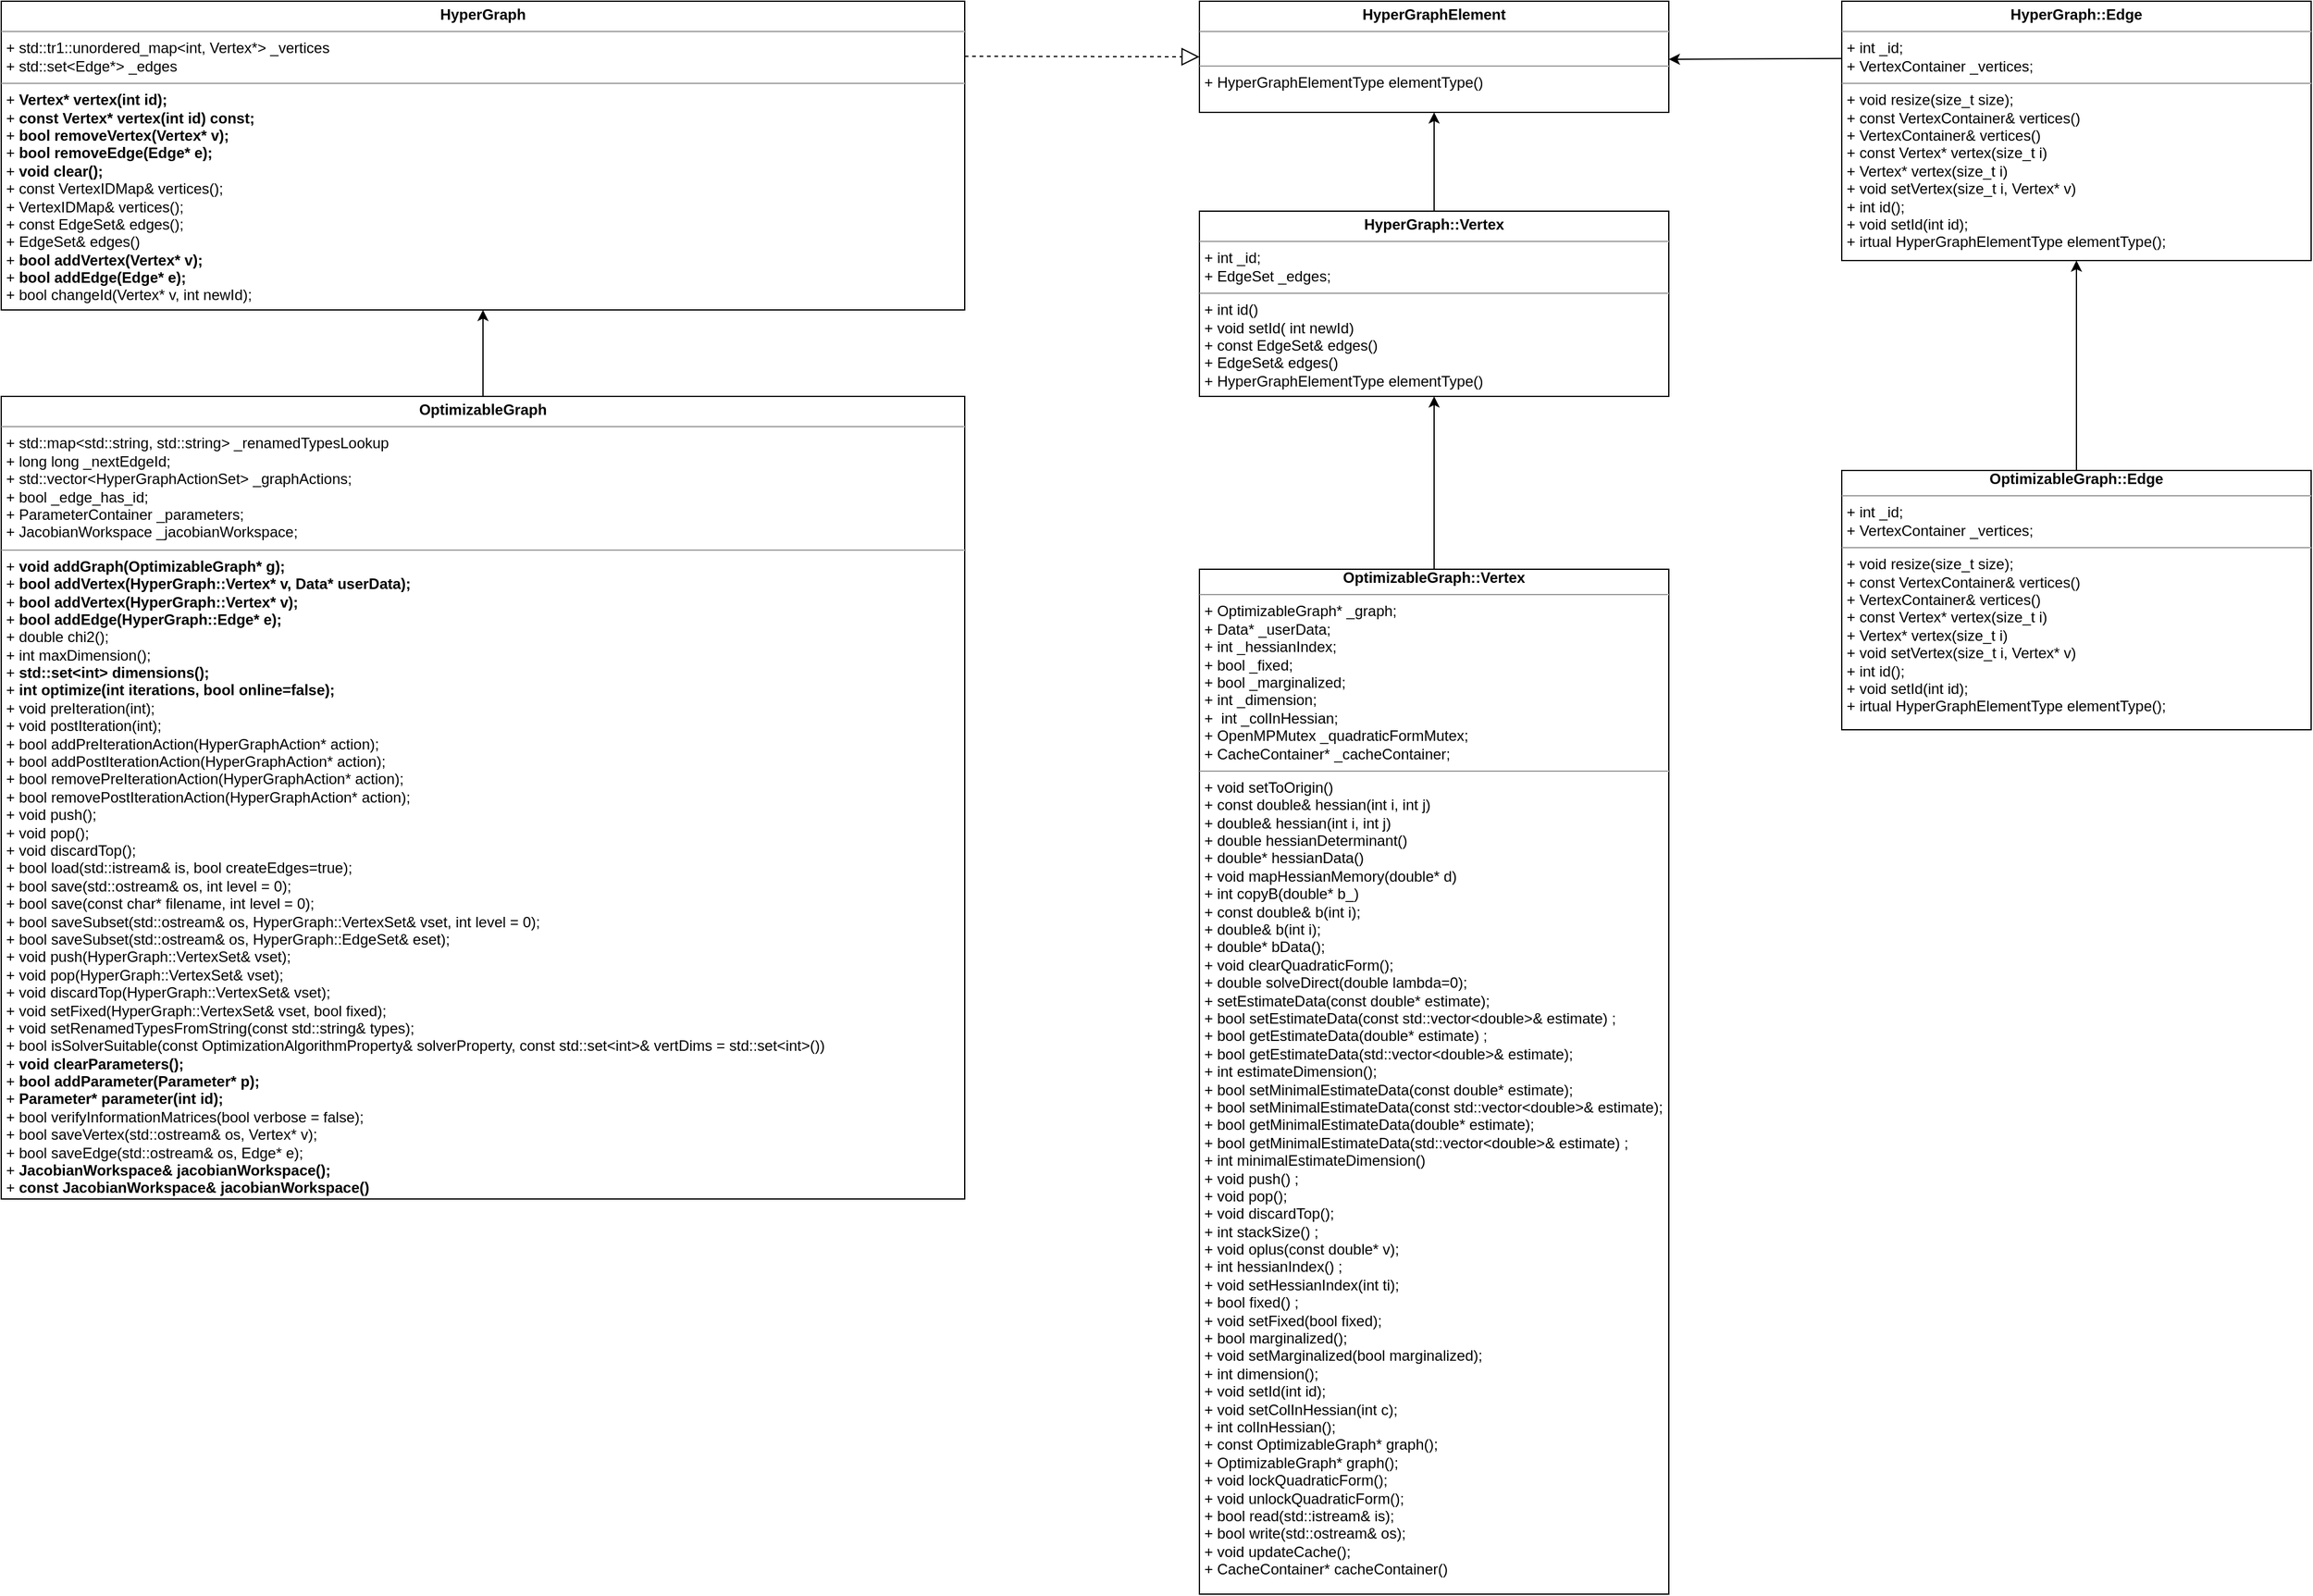 <mxfile version="20.2.8" type="github"><diagram id="vCyl3flhx0FGQmGOCz_-" name="第 1 页"><mxGraphModel dx="5512" dy="1905" grid="1" gridSize="10" guides="1" tooltips="1" connect="1" arrows="1" fold="1" page="1" pageScale="1" pageWidth="827" pageHeight="1169" math="0" shadow="0"><root><mxCell id="0"/><mxCell id="1" parent="0"/><mxCell id="p4xIbPc_0ySFTi9KXJvR-1" value="&lt;p style=&quot;margin:0px;margin-top:4px;text-align:center;&quot;&gt;&lt;b&gt;HyperGraph&lt;/b&gt;&lt;br&gt;&lt;/p&gt;&lt;hr size=&quot;1&quot;&gt;&lt;p style=&quot;margin:0px;margin-left:4px;&quot;&gt;+ std::tr1::unordered_map&amp;lt;int, Vertex*&amp;gt; _vertices&amp;nbsp;&lt;/p&gt;&lt;p style=&quot;margin:0px;margin-left:4px;&quot;&gt;+ std::set&amp;lt;Edge*&amp;gt; _edges&lt;/p&gt;&lt;hr size=&quot;1&quot;&gt;&lt;p style=&quot;margin:0px;margin-left:4px;&quot;&gt;+&amp;nbsp;&lt;b&gt;Vertex* vertex(int id);&lt;/b&gt;&lt;/p&gt;&lt;p style=&quot;margin:0px;margin-left:4px;&quot;&gt;+&amp;nbsp;&lt;b&gt;const Vertex* vertex(int id) const;&lt;/b&gt;&lt;/p&gt;&lt;p style=&quot;margin:0px;margin-left:4px;&quot;&gt;+&amp;nbsp;&lt;b&gt;bool removeVertex(Vertex* v);&lt;/b&gt;&lt;/p&gt;&lt;p style=&quot;margin:0px;margin-left:4px;&quot;&gt;+&amp;nbsp;&lt;b&gt;bool removeEdge(Edge* e);&lt;/b&gt;&lt;/p&gt;&lt;p style=&quot;margin:0px;margin-left:4px;&quot;&gt;+&amp;nbsp;&lt;b&gt;void clear();&lt;/b&gt;&lt;/p&gt;&lt;p style=&quot;margin:0px;margin-left:4px;&quot;&gt;+&amp;nbsp;const VertexIDMap&amp;amp; vertices();&lt;/p&gt;&lt;p style=&quot;margin:0px;margin-left:4px;&quot;&gt;+&amp;nbsp;VertexIDMap&amp;amp; vertices();&lt;/p&gt;&lt;p style=&quot;margin:0px;margin-left:4px;&quot;&gt;+&amp;nbsp;const EdgeSet&amp;amp; edges();&lt;/p&gt;&lt;p style=&quot;margin:0px;margin-left:4px;&quot;&gt;+&amp;nbsp;EdgeSet&amp;amp; edges()&lt;/p&gt;&lt;p style=&quot;margin:0px;margin-left:4px;&quot;&gt;+&amp;nbsp;&lt;b&gt;bool addVertex(Vertex* v);&lt;/b&gt;&lt;/p&gt;&lt;p style=&quot;margin:0px;margin-left:4px;&quot;&gt;+&amp;nbsp;&lt;b&gt;bool addEdge(Edge* e);&lt;/b&gt;&lt;/p&gt;&lt;p style=&quot;margin:0px;margin-left:4px;&quot;&gt;+&amp;nbsp;bool changeId(Vertex* v, int newId);&lt;/p&gt;&lt;p style=&quot;margin:0px;margin-left:4px;&quot;&gt;&lt;br&gt;&lt;/p&gt;&lt;p style=&quot;margin:0px;margin-left:4px;&quot;&gt;&lt;br&gt;&lt;/p&gt;&lt;p style=&quot;margin:0px;margin-left:4px;&quot;&gt;&lt;br&gt;&lt;/p&gt;" style="verticalAlign=top;align=left;overflow=fill;fontSize=12;fontFamily=Helvetica;html=1;" parent="1" vertex="1"><mxGeometry x="-320" y="270" width="780" height="250" as="geometry"/></mxCell><mxCell id="gL_GC6mz0U0XT_oPojqU-12" style="edgeStyle=orthogonalEdgeStyle;rounded=0;orthogonalLoop=1;jettySize=auto;html=1;entryX=0.5;entryY=1;entryDx=0;entryDy=0;" edge="1" parent="1" source="gL_GC6mz0U0XT_oPojqU-1" target="p4xIbPc_0ySFTi9KXJvR-1"><mxGeometry relative="1" as="geometry"/></mxCell><mxCell id="gL_GC6mz0U0XT_oPojqU-1" value="&lt;p style=&quot;margin:0px;margin-top:4px;text-align:center;&quot;&gt;&lt;b&gt;OptimizableGraph&lt;/b&gt;&lt;br&gt;&lt;/p&gt;&lt;hr size=&quot;1&quot;&gt;&lt;p style=&quot;margin:0px;margin-left:4px;&quot;&gt;+ std::map&amp;lt;std::string, std::string&amp;gt; _renamedTypesLookup&lt;/p&gt;&lt;p style=&quot;margin:0px;margin-left:4px;&quot;&gt;+ long long _nextEdgeId;&lt;/p&gt;&lt;p style=&quot;margin:0px;margin-left:4px;&quot;&gt;+&amp;nbsp;std::vector&amp;lt;HyperGraphActionSet&amp;gt; _graphActions;&lt;/p&gt;&lt;p style=&quot;margin:0px;margin-left:4px;&quot;&gt;+&amp;nbsp;bool _edge_has_id;&lt;/p&gt;&lt;p style=&quot;margin:0px;margin-left:4px;&quot;&gt;+&amp;nbsp;ParameterContainer _parameters;&lt;/p&gt;&lt;p style=&quot;margin:0px;margin-left:4px;&quot;&gt;+&amp;nbsp;JacobianWorkspace _jacobianWorkspace;&lt;/p&gt;&lt;hr size=&quot;1&quot;&gt;&lt;p style=&quot;margin:0px;margin-left:4px;&quot;&gt;+&amp;nbsp;&lt;b&gt;void addGraph(OptimizableGraph* g);&lt;/b&gt;&lt;/p&gt;&lt;p style=&quot;margin:0px;margin-left:4px;&quot;&gt;+&amp;nbsp;&lt;b&gt;bool addVertex(HyperGraph::Vertex* v, Data* userData);&lt;/b&gt;&lt;/p&gt;&lt;p style=&quot;margin:0px;margin-left:4px;&quot;&gt;+&amp;nbsp;&lt;b&gt;bool addVertex(HyperGraph::Vertex* v);&lt;/b&gt;&lt;/p&gt;&lt;p style=&quot;margin:0px;margin-left:4px;&quot;&gt;+&amp;nbsp;&lt;b&gt;bool addEdge(HyperGraph::Edge* e);&lt;/b&gt;&lt;/p&gt;&lt;p style=&quot;margin:0px;margin-left:4px;&quot;&gt;+&amp;nbsp;double chi2();&lt;/p&gt;&lt;p style=&quot;margin:0px;margin-left:4px;&quot;&gt;+&amp;nbsp;int maxDimension();&lt;/p&gt;&lt;p style=&quot;margin:0px;margin-left:4px;&quot;&gt;+&amp;nbsp;&lt;b&gt;std::set&amp;lt;int&amp;gt; dimensions();&lt;/b&gt;&lt;/p&gt;&lt;p style=&quot;margin:0px;margin-left:4px;&quot;&gt;+&amp;nbsp;&lt;b&gt;int optimize(int iterations, bool online=false);&lt;/b&gt;&lt;/p&gt;&lt;p style=&quot;margin:0px;margin-left:4px;&quot;&gt;+&amp;nbsp;void preIteration(int);&lt;/p&gt;&lt;p style=&quot;margin:0px;margin-left:4px;&quot;&gt;+&amp;nbsp;void postIteration(int);&lt;/p&gt;&lt;p style=&quot;margin:0px;margin-left:4px;&quot;&gt;+&amp;nbsp;bool addPreIterationAction(HyperGraphAction* action);&lt;/p&gt;&lt;p style=&quot;margin:0px;margin-left:4px;&quot;&gt;+&amp;nbsp;bool addPostIterationAction(HyperGraphAction* action);&lt;/p&gt;&lt;p style=&quot;margin:0px;margin-left:4px;&quot;&gt;+&amp;nbsp;bool removePreIterationAction(HyperGraphAction* action);&lt;/p&gt;&lt;p style=&quot;margin:0px;margin-left:4px;&quot;&gt;+&amp;nbsp;bool removePostIterationAction(HyperGraphAction* action);&lt;/p&gt;&lt;p style=&quot;margin:0px;margin-left:4px;&quot;&gt;+&amp;nbsp;void push();&lt;/p&gt;&lt;p style=&quot;margin:0px;margin-left:4px;&quot;&gt;+&amp;nbsp;void pop();&lt;/p&gt;&lt;p style=&quot;margin:0px;margin-left:4px;&quot;&gt;+&amp;nbsp;void discardTop();&lt;/p&gt;&lt;p style=&quot;margin:0px;margin-left:4px;&quot;&gt;+&amp;nbsp;bool load(std::istream&amp;amp; is, bool createEdges=true);&lt;/p&gt;&lt;p style=&quot;margin:0px;margin-left:4px;&quot;&gt;+&amp;nbsp;bool save(std::ostream&amp;amp; os, int level = 0);&lt;/p&gt;&lt;p style=&quot;margin:0px;margin-left:4px;&quot;&gt;+&amp;nbsp;bool save(const char* filename, int level = 0);&lt;/p&gt;&lt;p style=&quot;margin:0px;margin-left:4px;&quot;&gt;+&amp;nbsp;bool saveSubset(std::ostream&amp;amp; os, HyperGraph::VertexSet&amp;amp; vset, int level = 0);&lt;/p&gt;&lt;p style=&quot;margin:0px;margin-left:4px;&quot;&gt;+&amp;nbsp;bool saveSubset(std::ostream&amp;amp; os, HyperGraph::EdgeSet&amp;amp; eset);&lt;/p&gt;&lt;p style=&quot;margin:0px;margin-left:4px;&quot;&gt;+&amp;nbsp;void push(HyperGraph::VertexSet&amp;amp; vset);&lt;/p&gt;&lt;p style=&quot;margin:0px;margin-left:4px;&quot;&gt;+&amp;nbsp;void pop(HyperGraph::VertexSet&amp;amp; vset);&lt;/p&gt;&lt;p style=&quot;margin:0px;margin-left:4px;&quot;&gt;+&amp;nbsp;void discardTop(HyperGraph::VertexSet&amp;amp; vset);&lt;/p&gt;&lt;p style=&quot;margin:0px;margin-left:4px;&quot;&gt;+&amp;nbsp;void setFixed(HyperGraph::VertexSet&amp;amp; vset, bool fixed);&lt;/p&gt;&lt;p style=&quot;margin:0px;margin-left:4px;&quot;&gt;+ void setRenamedTypesFromString(const std::string&amp;amp; types);&lt;/p&gt;&lt;p style=&quot;margin:0px;margin-left:4px;&quot;&gt;+&amp;nbsp;bool isSolverSuitable(const OptimizationAlgorithmProperty&amp;amp; solverProperty, const std::set&amp;lt;int&amp;gt;&amp;amp; vertDims = std::set&amp;lt;int&amp;gt;())&lt;/p&gt;&lt;p style=&quot;margin:0px;margin-left:4px;&quot;&gt;+&amp;nbsp;&lt;b&gt;void clearParameters();&lt;/b&gt;&lt;/p&gt;&lt;p style=&quot;margin:0px;margin-left:4px;&quot;&gt;+&amp;nbsp;&lt;b&gt;bool addParameter(Parameter* p);&lt;/b&gt;&lt;/p&gt;&lt;p style=&quot;margin:0px;margin-left:4px;&quot;&gt;+&amp;nbsp;&lt;b&gt;Parameter* parameter(int id);&lt;/b&gt;&lt;/p&gt;&lt;p style=&quot;margin:0px;margin-left:4px;&quot;&gt;+&amp;nbsp;bool verifyInformationMatrices(bool verbose = false);&lt;/p&gt;&lt;p style=&quot;margin:0px;margin-left:4px;&quot;&gt;+&amp;nbsp;bool saveVertex(std::ostream&amp;amp; os, Vertex* v);&lt;/p&gt;&lt;p style=&quot;margin:0px;margin-left:4px;&quot;&gt;+&amp;nbsp;bool saveEdge(std::ostream&amp;amp; os, Edge* e);&lt;/p&gt;&lt;p style=&quot;margin:0px;margin-left:4px;&quot;&gt;+&amp;nbsp;&lt;b&gt;JacobianWorkspace&amp;amp; jacobianWorkspace();&lt;/b&gt;&lt;/p&gt;&lt;p style=&quot;margin:0px;margin-left:4px;&quot;&gt;+&amp;nbsp;&lt;b&gt;const JacobianWorkspace&amp;amp; jacobianWorkspace()&lt;/b&gt;&lt;/p&gt;&lt;p style=&quot;margin:0px;margin-left:4px;&quot;&gt;&lt;br&gt;&lt;/p&gt;&lt;p style=&quot;margin:0px;margin-left:4px;&quot;&gt;&lt;br&gt;&lt;/p&gt;&lt;p style=&quot;margin:0px;margin-left:4px;&quot;&gt;&lt;br&gt;&lt;/p&gt;" style="verticalAlign=top;align=left;overflow=fill;fontSize=12;fontFamily=Helvetica;html=1;" vertex="1" parent="1"><mxGeometry x="-320" y="590" width="780" height="650" as="geometry"/></mxCell><mxCell id="gL_GC6mz0U0XT_oPojqU-2" value="&lt;p style=&quot;margin:0px;margin-top:4px;text-align:center;&quot;&gt;&lt;b&gt;HyperGraphElement&lt;/b&gt;&lt;br&gt;&lt;/p&gt;&lt;hr size=&quot;1&quot;&gt;&lt;p style=&quot;margin:0px;margin-left:4px;&quot;&gt;&lt;br&gt;&lt;/p&gt;&lt;hr size=&quot;1&quot;&gt;&lt;p style=&quot;margin:0px;margin-left:4px;&quot;&gt;+&amp;nbsp;HyperGraphElementType elementType()&amp;nbsp;&lt;/p&gt;&lt;p style=&quot;margin:0px;margin-left:4px;&quot;&gt;&lt;br&gt;&lt;/p&gt;&lt;p style=&quot;margin:0px;margin-left:4px;&quot;&gt;&lt;br&gt;&lt;/p&gt;&lt;p style=&quot;margin:0px;margin-left:4px;&quot;&gt;&lt;br&gt;&lt;/p&gt;" style="verticalAlign=top;align=left;overflow=fill;fontSize=12;fontFamily=Helvetica;html=1;" vertex="1" parent="1"><mxGeometry x="650" y="270" width="380" height="90" as="geometry"/></mxCell><mxCell id="gL_GC6mz0U0XT_oPojqU-10" style="edgeStyle=orthogonalEdgeStyle;rounded=0;orthogonalLoop=1;jettySize=auto;html=1;entryX=0.5;entryY=1;entryDx=0;entryDy=0;" edge="1" parent="1" source="gL_GC6mz0U0XT_oPojqU-3" target="gL_GC6mz0U0XT_oPojqU-2"><mxGeometry relative="1" as="geometry"/></mxCell><mxCell id="gL_GC6mz0U0XT_oPojqU-3" value="&lt;p style=&quot;margin:0px;margin-top:4px;text-align:center;&quot;&gt;&lt;b&gt;HyperGraph::&lt;/b&gt;&lt;b style=&quot;background-color: initial;&quot;&gt;Vertex&lt;/b&gt;&lt;/p&gt;&lt;hr size=&quot;1&quot;&gt;&lt;p style=&quot;margin:0px;margin-left:4px;&quot;&gt;+&amp;nbsp;int _id;&lt;/p&gt;&lt;p style=&quot;margin:0px;margin-left:4px;&quot;&gt;+&amp;nbsp;EdgeSet _edges;&lt;/p&gt;&lt;hr size=&quot;1&quot;&gt;&lt;p style=&quot;margin:0px;margin-left:4px;&quot;&gt;+&amp;nbsp;int id()&lt;/p&gt;&lt;p style=&quot;margin:0px;margin-left:4px;&quot;&gt;+&amp;nbsp;void setId( int newId)&lt;/p&gt;&lt;p style=&quot;margin:0px;margin-left:4px;&quot;&gt;+ const EdgeSet&amp;amp; edges()&lt;/p&gt;&lt;p style=&quot;margin:0px;margin-left:4px;&quot;&gt;+&amp;nbsp;EdgeSet&amp;amp; edges()&lt;/p&gt;&lt;p style=&quot;margin:0px;margin-left:4px;&quot;&gt;+&amp;nbsp;HyperGraphElementType elementType()&lt;/p&gt;&lt;p style=&quot;margin:0px;margin-left:4px;&quot;&gt;&lt;br&gt;&lt;/p&gt;&lt;p style=&quot;margin:0px;margin-left:4px;&quot;&gt;&lt;br&gt;&lt;/p&gt;&lt;p style=&quot;margin:0px;margin-left:4px;&quot;&gt;&lt;br&gt;&lt;/p&gt;&lt;p style=&quot;margin:0px;margin-left:4px;&quot;&gt;&lt;br&gt;&lt;/p&gt;" style="verticalAlign=top;align=left;overflow=fill;fontSize=12;fontFamily=Helvetica;html=1;" vertex="1" parent="1"><mxGeometry x="650" y="440" width="380" height="150" as="geometry"/></mxCell><mxCell id="gL_GC6mz0U0XT_oPojqU-6" value="" style="endArrow=block;dashed=1;endFill=0;endSize=12;html=1;rounded=0;entryX=0;entryY=0.5;entryDx=0;entryDy=0;" edge="1" parent="1" target="gL_GC6mz0U0XT_oPojqU-2"><mxGeometry width="160" relative="1" as="geometry"><mxPoint x="460" y="314.58" as="sourcePoint"/><mxPoint x="620" y="314.58" as="targetPoint"/></mxGeometry></mxCell><mxCell id="gL_GC6mz0U0XT_oPojqU-9" value="&lt;p style=&quot;margin:0px;margin-top:4px;text-align:center;&quot;&gt;&lt;b&gt;HyperGraph::&lt;/b&gt;&lt;b style=&quot;background-color: initial;&quot;&gt;Edge&lt;/b&gt;&lt;/p&gt;&lt;hr size=&quot;1&quot;&gt;&lt;p style=&quot;margin:0px;margin-left:4px;&quot;&gt;+&amp;nbsp;int _id;&lt;/p&gt;&lt;p style=&quot;margin:0px;margin-left:4px;&quot;&gt;+&amp;nbsp;VertexContainer _vertices;&lt;/p&gt;&lt;hr size=&quot;1&quot;&gt;&lt;p style=&quot;margin:0px;margin-left:4px;&quot;&gt;+&amp;nbsp;void resize(size_t size);&lt;/p&gt;&lt;p style=&quot;margin:0px;margin-left:4px;&quot;&gt;+&amp;nbsp;const VertexContainer&amp;amp; vertices()&lt;/p&gt;&lt;p style=&quot;margin:0px;margin-left:4px;&quot;&gt;+ VertexContainer&amp;amp; vertices()&lt;/p&gt;&lt;p style=&quot;margin:0px;margin-left:4px;&quot;&gt;+&amp;nbsp;const Vertex* vertex(size_t i)&amp;nbsp;&lt;/p&gt;&lt;p style=&quot;margin:0px;margin-left:4px;&quot;&gt;+&amp;nbsp;Vertex* vertex(size_t i)&amp;nbsp;&lt;/p&gt;&lt;p style=&quot;margin:0px;margin-left:4px;&quot;&gt;+&amp;nbsp;void setVertex(size_t i, Vertex* v)&lt;/p&gt;&lt;p style=&quot;margin:0px;margin-left:4px;&quot;&gt;+&amp;nbsp;int id();&lt;/p&gt;&lt;p style=&quot;margin:0px;margin-left:4px;&quot;&gt;+&amp;nbsp;void setId(int id);&lt;/p&gt;&lt;p style=&quot;margin:0px;margin-left:4px;&quot;&gt;+&amp;nbsp;irtual HyperGraphElementType elementType();&lt;/p&gt;&lt;p style=&quot;margin:0px;margin-left:4px;&quot;&gt;&lt;br&gt;&lt;/p&gt;&lt;p style=&quot;margin:0px;margin-left:4px;&quot;&gt;&lt;br&gt;&lt;/p&gt;&lt;p style=&quot;margin:0px;margin-left:4px;&quot;&gt;&lt;br&gt;&lt;/p&gt;&lt;p style=&quot;margin:0px;margin-left:4px;&quot;&gt;&lt;br&gt;&lt;/p&gt;" style="verticalAlign=top;align=left;overflow=fill;fontSize=12;fontFamily=Helvetica;html=1;" vertex="1" parent="1"><mxGeometry x="1170" y="270" width="380" height="210" as="geometry"/></mxCell><mxCell id="gL_GC6mz0U0XT_oPojqU-11" value="" style="endArrow=classic;html=1;rounded=0;exitX=-0.001;exitY=0.221;exitDx=0;exitDy=0;exitPerimeter=0;" edge="1" parent="1" source="gL_GC6mz0U0XT_oPojqU-9"><mxGeometry width="50" height="50" relative="1" as="geometry"><mxPoint x="1210" y="450" as="sourcePoint"/><mxPoint x="1030" y="317" as="targetPoint"/></mxGeometry></mxCell><mxCell id="gL_GC6mz0U0XT_oPojqU-15" style="edgeStyle=orthogonalEdgeStyle;rounded=0;orthogonalLoop=1;jettySize=auto;html=1;entryX=0.5;entryY=1;entryDx=0;entryDy=0;" edge="1" parent="1" source="gL_GC6mz0U0XT_oPojqU-13" target="gL_GC6mz0U0XT_oPojqU-3"><mxGeometry relative="1" as="geometry"/></mxCell><mxCell id="gL_GC6mz0U0XT_oPojqU-13" value="&lt;div style=&quot;text-align: center;&quot;&gt;&lt;span style=&quot;background-color: initial;&quot;&gt;&lt;b&gt;OptimizableGraph&lt;/b&gt;&lt;/span&gt;&lt;b style=&quot;background-color: initial;&quot;&gt;::&lt;/b&gt;&lt;b style=&quot;background-color: initial;&quot;&gt;Vertex&lt;/b&gt;&lt;/div&gt;&lt;hr size=&quot;1&quot;&gt;&lt;p style=&quot;margin:0px;margin-left:4px;&quot;&gt;+&amp;nbsp;&lt;span style=&quot;background-color: initial;&quot;&gt;OptimizableGraph* _graph;&lt;/span&gt;&lt;/p&gt;&lt;p style=&quot;margin:0px;margin-left:4px;&quot;&gt;&lt;span style=&quot;background-color: initial;&quot;&gt;+ Data* _userData;&lt;/span&gt;&lt;/p&gt;&lt;p style=&quot;margin:0px;margin-left:4px;&quot;&gt;&lt;span style=&quot;background-color: initial;&quot;&gt;+ int _hessianIndex;&lt;/span&gt;&lt;/p&gt;&lt;p style=&quot;margin:0px;margin-left:4px;&quot;&gt;&lt;span style=&quot;background-color: initial;&quot;&gt;+ bool _fixed;&lt;/span&gt;&lt;/p&gt;&lt;p style=&quot;margin:0px;margin-left:4px;&quot;&gt;&lt;span style=&quot;background-color: initial;&quot;&gt;+ bool _marginalized;&lt;/span&gt;&lt;/p&gt;&lt;p style=&quot;margin:0px;margin-left:4px;&quot;&gt;&lt;span style=&quot;background-color: initial;&quot;&gt;+ int _dimension;&lt;/span&gt;&lt;/p&gt;&lt;p style=&quot;margin:0px;margin-left:4px;&quot;&gt;&lt;span style=&quot;background-color: initial;&quot;&gt;+&amp;nbsp; int _colInHessian;&lt;/span&gt;&lt;/p&gt;&lt;p style=&quot;margin:0px;margin-left:4px;&quot;&gt;&lt;span style=&quot;background-color: initial;&quot;&gt;+ OpenMPMutex _quadraticFormMutex;&lt;/span&gt;&lt;/p&gt;&lt;p style=&quot;margin:0px;margin-left:4px;&quot;&gt;&lt;span style=&quot;background-color: initial;&quot;&gt;+ CacheContainer* _cacheContainer;&lt;/span&gt;&lt;/p&gt;&lt;hr size=&quot;1&quot;&gt;&lt;p style=&quot;margin:0px;margin-left:4px;&quot;&gt;+&amp;nbsp;void setToOrigin()&lt;/p&gt;&lt;p style=&quot;margin:0px;margin-left:4px;&quot;&gt;+&amp;nbsp;const double&amp;amp; hessian(int i, int j)&lt;/p&gt;&lt;p style=&quot;margin:0px;margin-left:4px;&quot;&gt;+ double&amp;amp; hessian(int i, int j)&lt;/p&gt;&lt;p style=&quot;margin:0px;margin-left:4px;&quot;&gt;+&amp;nbsp;double hessianDeterminant()&lt;/p&gt;&lt;p style=&quot;margin:0px;margin-left:4px;&quot;&gt;+&amp;nbsp;double* hessianData()&amp;nbsp;&lt;/p&gt;&lt;p style=&quot;margin:0px;margin-left:4px;&quot;&gt;+&amp;nbsp;void mapHessianMemory(double* d)&lt;/p&gt;&lt;p style=&quot;margin:0px;margin-left:4px;&quot;&gt;+&amp;nbsp;int copyB(double* b_)&lt;/p&gt;&lt;p style=&quot;margin:0px;margin-left:4px;&quot;&gt;+&amp;nbsp;const double&amp;amp; b(int i);&lt;/p&gt;&lt;p style=&quot;margin:0px;margin-left:4px;&quot;&gt;+&amp;nbsp;double&amp;amp; b(int i);&lt;/p&gt;&lt;p style=&quot;margin:0px;margin-left:4px;&quot;&gt;+&amp;nbsp;double* bData();&lt;/p&gt;&lt;p style=&quot;margin:0px;margin-left:4px;&quot;&gt;+&amp;nbsp;void clearQuadraticForm();&lt;/p&gt;&lt;p style=&quot;margin:0px;margin-left:4px;&quot;&gt;+&amp;nbsp;double solveDirect(double lambda=0);&lt;/p&gt;&lt;p style=&quot;margin:0px;margin-left:4px;&quot;&gt;+&amp;nbsp;setEstimateData(const double* estimate);&lt;/p&gt;&lt;p style=&quot;margin:0px;margin-left:4px;&quot;&gt;+&amp;nbsp;bool setEstimateData(const std::vector&amp;lt;double&amp;gt;&amp;amp; estimate) ;&lt;/p&gt;&lt;p style=&quot;margin:0px;margin-left:4px;&quot;&gt;+&amp;nbsp;bool getEstimateData(double* estimate) ;&lt;/p&gt;&lt;p style=&quot;margin:0px;margin-left:4px;&quot;&gt;+&amp;nbsp;bool getEstimateData(std::vector&amp;lt;double&amp;gt;&amp;amp; estimate);&lt;/p&gt;&lt;p style=&quot;margin:0px;margin-left:4px;&quot;&gt;+&amp;nbsp;int estimateDimension();&lt;/p&gt;&lt;p style=&quot;margin:0px;margin-left:4px;&quot;&gt;+ bool setMinimalEstimateData(const double* estimate);&lt;/p&gt;&lt;p style=&quot;margin:0px;margin-left:4px;&quot;&gt;+&amp;nbsp;bool setMinimalEstimateData(const std::vector&amp;lt;double&amp;gt;&amp;amp; estimate);&lt;/p&gt;&lt;p style=&quot;margin:0px;margin-left:4px;&quot;&gt;+&amp;nbsp;bool getMinimalEstimateData(double* estimate);&lt;/p&gt;&lt;p style=&quot;margin:0px;margin-left:4px;&quot;&gt;+&amp;nbsp;bool getMinimalEstimateData(std::vector&amp;lt;double&amp;gt;&amp;amp; estimate) ;&lt;/p&gt;&lt;p style=&quot;margin:0px;margin-left:4px;&quot;&gt;+&amp;nbsp;int minimalEstimateDimension()&lt;/p&gt;&lt;p style=&quot;margin:0px;margin-left:4px;&quot;&gt;+&amp;nbsp;void push() ;&lt;/p&gt;&lt;p style=&quot;margin:0px;margin-left:4px;&quot;&gt;+&amp;nbsp;void pop();&lt;/p&gt;&lt;p style=&quot;margin:0px;margin-left:4px;&quot;&gt;+&amp;nbsp;void discardTop();&lt;/p&gt;&lt;p style=&quot;margin:0px;margin-left:4px;&quot;&gt;+&amp;nbsp;int stackSize() ;&lt;/p&gt;&lt;p style=&quot;margin:0px;margin-left:4px;&quot;&gt;+&amp;nbsp;void oplus(const double* v);&lt;/p&gt;&lt;p style=&quot;margin:0px;margin-left:4px;&quot;&gt;+&amp;nbsp;int hessianIndex() ;&lt;/p&gt;&lt;p style=&quot;margin:0px;margin-left:4px;&quot;&gt;+&amp;nbsp;void setHessianIndex(int ti);&lt;/p&gt;&lt;p style=&quot;margin:0px;margin-left:4px;&quot;&gt;+&amp;nbsp;bool fixed() ;&lt;/p&gt;&lt;p style=&quot;margin:0px;margin-left:4px;&quot;&gt;+&amp;nbsp;void setFixed(bool fixed);&lt;/p&gt;&lt;p style=&quot;margin:0px;margin-left:4px;&quot;&gt;+&amp;nbsp;bool marginalized();&lt;/p&gt;&lt;p style=&quot;margin:0px;margin-left:4px;&quot;&gt;+&amp;nbsp;void setMarginalized(bool marginalized);&lt;/p&gt;&lt;p style=&quot;margin:0px;margin-left:4px;&quot;&gt;+&amp;nbsp;int dimension();&lt;/p&gt;&lt;p style=&quot;margin:0px;margin-left:4px;&quot;&gt;+&amp;nbsp;void setId(int id);&lt;/p&gt;&lt;p style=&quot;margin:0px;margin-left:4px;&quot;&gt;+&amp;nbsp;void setColInHessian(int c);&lt;/p&gt;&lt;p style=&quot;margin:0px;margin-left:4px;&quot;&gt;+&amp;nbsp;int colInHessian();&lt;/p&gt;&lt;p style=&quot;margin:0px;margin-left:4px;&quot;&gt;+&amp;nbsp;const OptimizableGraph* graph();&lt;/p&gt;&lt;p style=&quot;margin:0px;margin-left:4px;&quot;&gt;+&amp;nbsp;OptimizableGraph* graph();&lt;/p&gt;&lt;p style=&quot;margin:0px;margin-left:4px;&quot;&gt;+&amp;nbsp;void lockQuadraticForm();&lt;/p&gt;&lt;p style=&quot;margin:0px;margin-left:4px;&quot;&gt;+&amp;nbsp;void unlockQuadraticForm();&lt;/p&gt;&lt;p style=&quot;margin:0px;margin-left:4px;&quot;&gt;+&amp;nbsp;bool read(std::istream&amp;amp; is);&lt;/p&gt;&lt;p style=&quot;margin:0px;margin-left:4px;&quot;&gt;+&amp;nbsp;bool write(std::ostream&amp;amp; os);&lt;/p&gt;&lt;p style=&quot;margin:0px;margin-left:4px;&quot;&gt;+&amp;nbsp;void updateCache();&lt;/p&gt;&lt;p style=&quot;margin:0px;margin-left:4px;&quot;&gt;+&amp;nbsp;CacheContainer* cacheContainer()&lt;/p&gt;&lt;p style=&quot;margin:0px;margin-left:4px;&quot;&gt;&lt;br&gt;&lt;/p&gt;&lt;p style=&quot;margin:0px;margin-left:4px;&quot;&gt;&lt;br&gt;&lt;/p&gt;&lt;p style=&quot;margin:0px;margin-left:4px;&quot;&gt;&lt;br&gt;&lt;/p&gt;" style="verticalAlign=top;align=left;overflow=fill;fontSize=12;fontFamily=Helvetica;html=1;" vertex="1" parent="1"><mxGeometry x="650" y="730" width="380" height="830" as="geometry"/></mxCell><mxCell id="gL_GC6mz0U0XT_oPojqU-16" style="edgeStyle=orthogonalEdgeStyle;rounded=0;orthogonalLoop=1;jettySize=auto;html=1;entryX=0.5;entryY=1;entryDx=0;entryDy=0;" edge="1" parent="1" source="gL_GC6mz0U0XT_oPojqU-14" target="gL_GC6mz0U0XT_oPojqU-9"><mxGeometry relative="1" as="geometry"/></mxCell><mxCell id="gL_GC6mz0U0XT_oPojqU-14" value="&lt;div style=&quot;text-align: center;&quot;&gt;&lt;span style=&quot;background-color: initial;&quot;&gt;&lt;b&gt;OptimizableGraph&lt;/b&gt;&lt;/span&gt;&lt;b style=&quot;background-color: initial;&quot;&gt;::&lt;/b&gt;&lt;b style=&quot;background-color: initial;&quot;&gt;Edge&lt;/b&gt;&lt;/div&gt;&lt;hr size=&quot;1&quot;&gt;&lt;p style=&quot;margin:0px;margin-left:4px;&quot;&gt;+&amp;nbsp;int _id;&lt;/p&gt;&lt;p style=&quot;margin:0px;margin-left:4px;&quot;&gt;+&amp;nbsp;VertexContainer _vertices;&lt;/p&gt;&lt;hr size=&quot;1&quot;&gt;&lt;p style=&quot;margin:0px;margin-left:4px;&quot;&gt;+&amp;nbsp;void resize(size_t size);&lt;/p&gt;&lt;p style=&quot;margin:0px;margin-left:4px;&quot;&gt;+&amp;nbsp;const VertexContainer&amp;amp; vertices()&lt;/p&gt;&lt;p style=&quot;margin:0px;margin-left:4px;&quot;&gt;+ VertexContainer&amp;amp; vertices()&lt;/p&gt;&lt;p style=&quot;margin:0px;margin-left:4px;&quot;&gt;+&amp;nbsp;const Vertex* vertex(size_t i)&amp;nbsp;&lt;/p&gt;&lt;p style=&quot;margin:0px;margin-left:4px;&quot;&gt;+&amp;nbsp;Vertex* vertex(size_t i)&amp;nbsp;&lt;/p&gt;&lt;p style=&quot;margin:0px;margin-left:4px;&quot;&gt;+&amp;nbsp;void setVertex(size_t i, Vertex* v)&lt;/p&gt;&lt;p style=&quot;margin:0px;margin-left:4px;&quot;&gt;+&amp;nbsp;int id();&lt;/p&gt;&lt;p style=&quot;margin:0px;margin-left:4px;&quot;&gt;+&amp;nbsp;void setId(int id);&lt;/p&gt;&lt;p style=&quot;margin:0px;margin-left:4px;&quot;&gt;+&amp;nbsp;irtual HyperGraphElementType elementType();&lt;/p&gt;&lt;p style=&quot;margin:0px;margin-left:4px;&quot;&gt;&lt;br&gt;&lt;/p&gt;&lt;p style=&quot;margin:0px;margin-left:4px;&quot;&gt;&lt;br&gt;&lt;/p&gt;&lt;p style=&quot;margin:0px;margin-left:4px;&quot;&gt;&lt;br&gt;&lt;/p&gt;&lt;p style=&quot;margin:0px;margin-left:4px;&quot;&gt;&lt;br&gt;&lt;/p&gt;" style="verticalAlign=top;align=left;overflow=fill;fontSize=12;fontFamily=Helvetica;html=1;" vertex="1" parent="1"><mxGeometry x="1170" y="650" width="380" height="210" as="geometry"/></mxCell></root></mxGraphModel></diagram></mxfile>